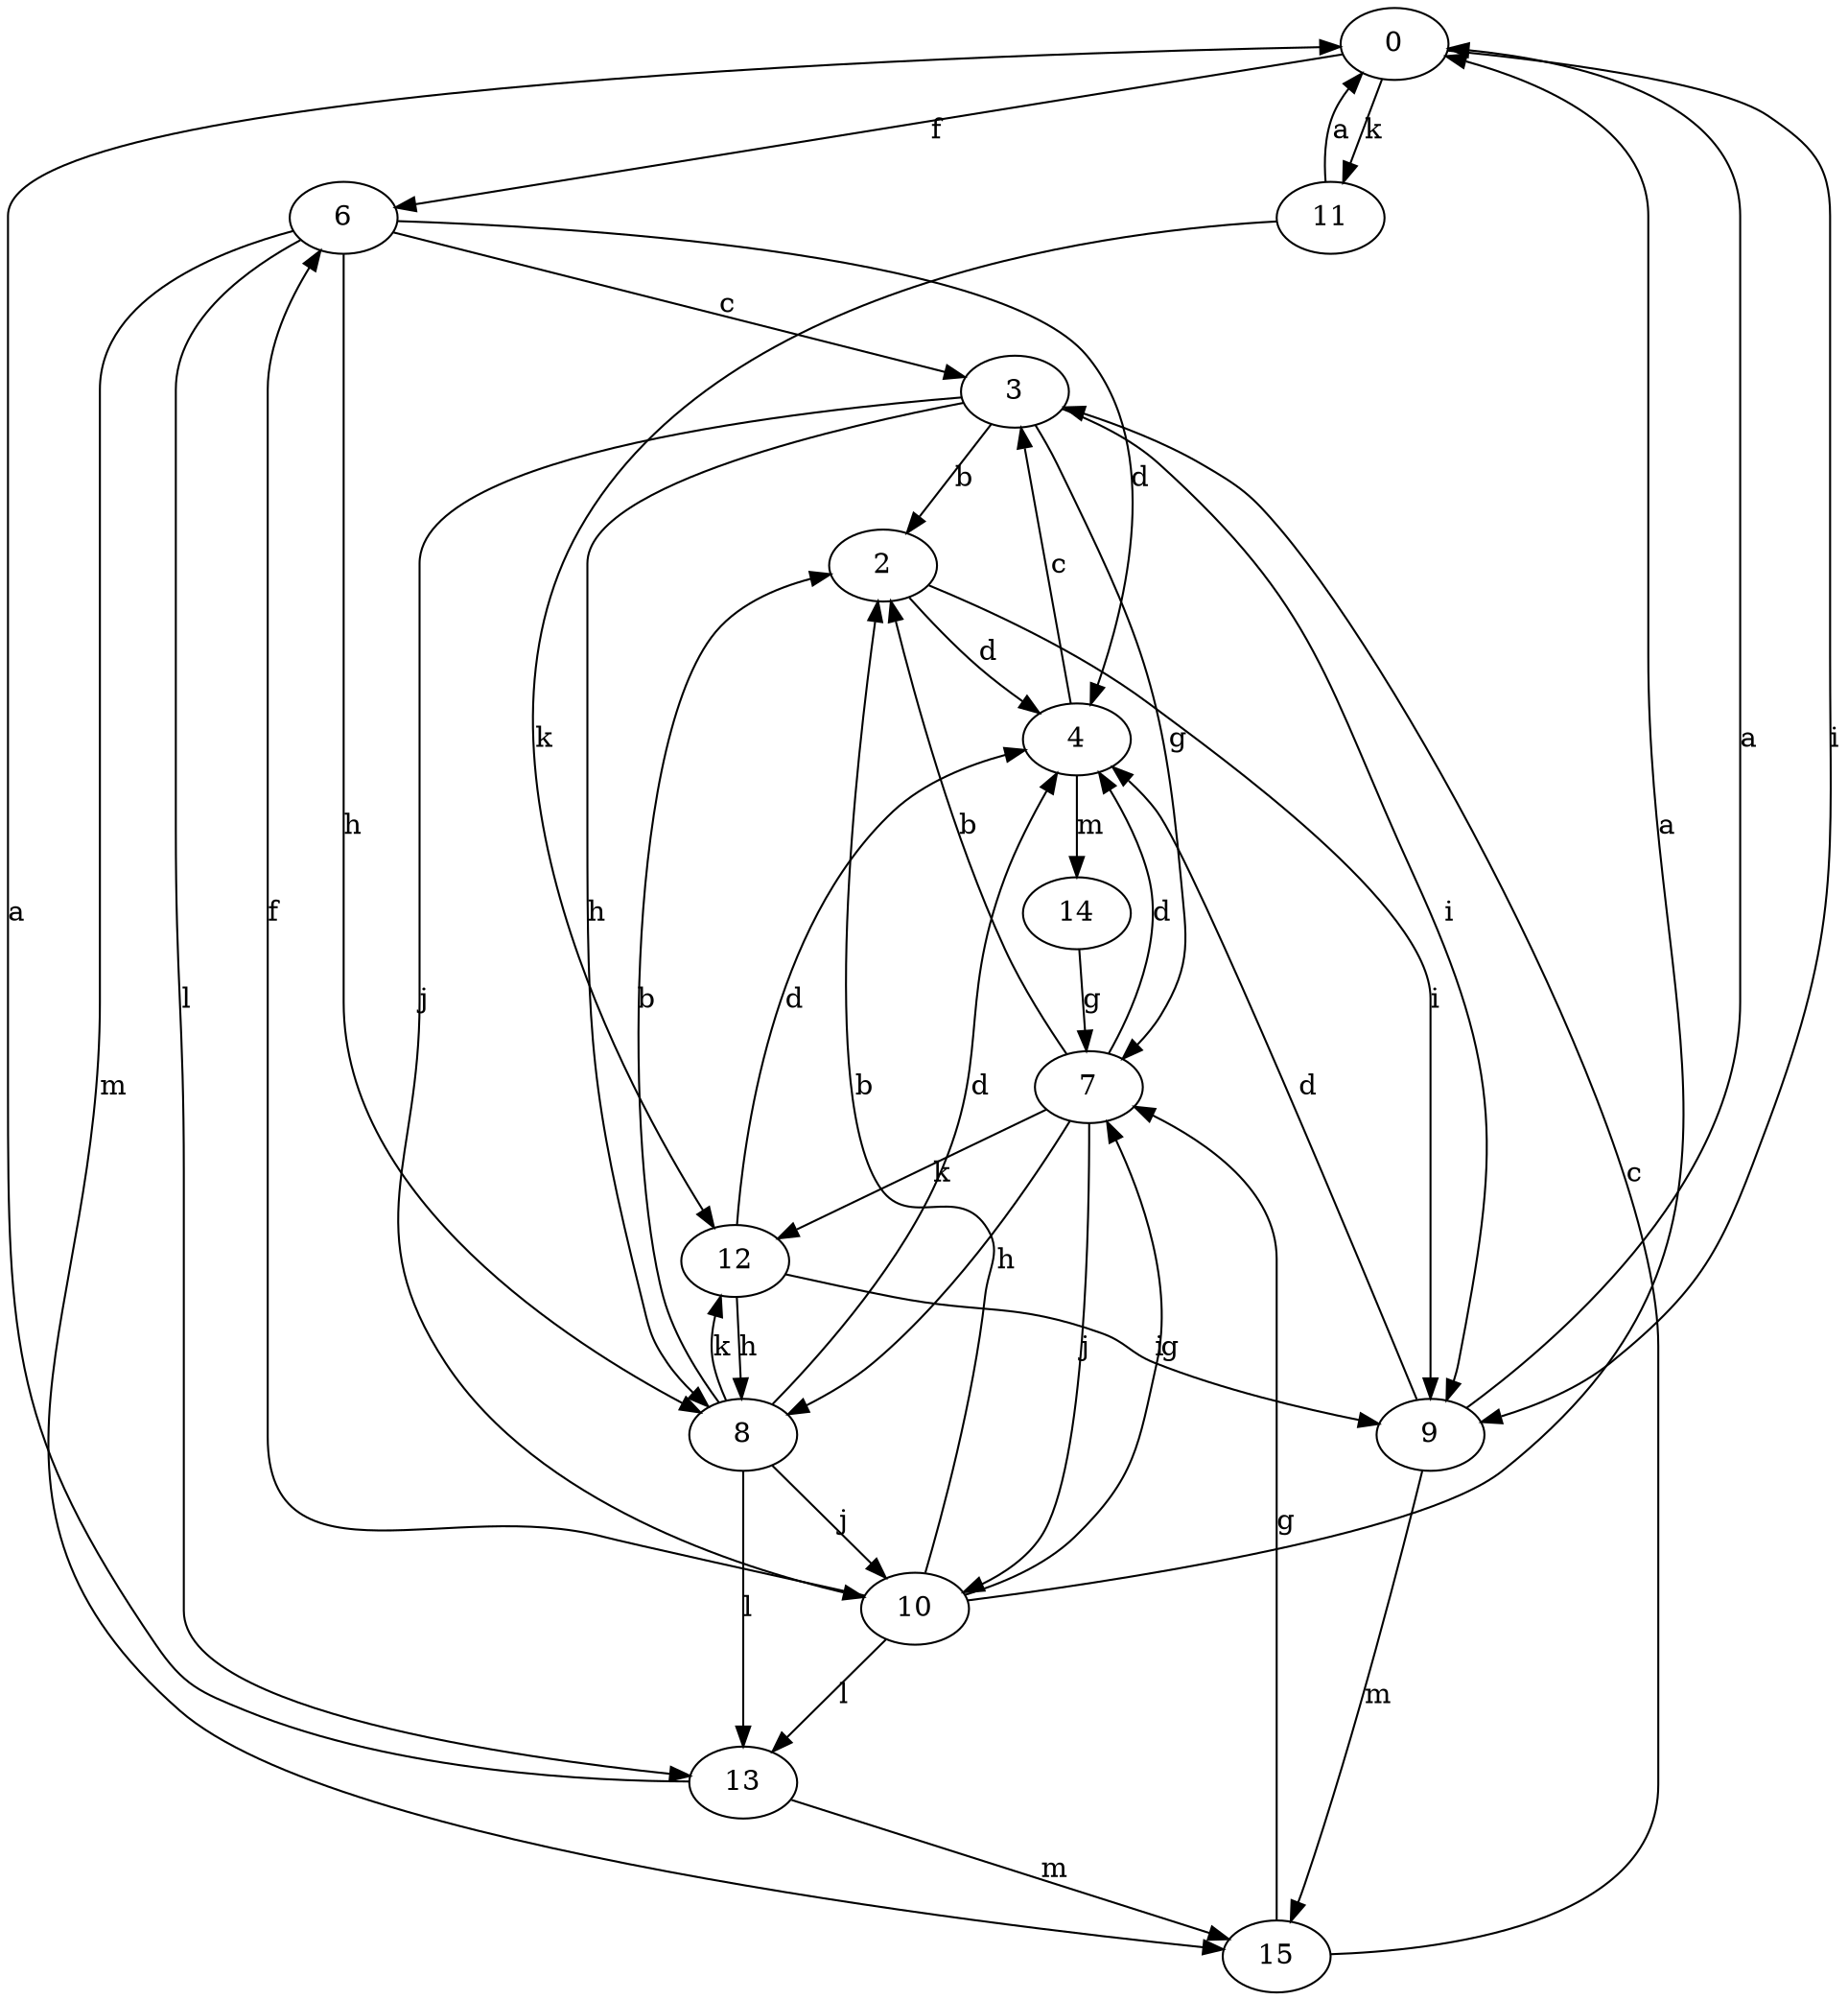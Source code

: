 strict digraph  {
0;
2;
3;
4;
6;
7;
8;
9;
10;
11;
12;
13;
14;
15;
0 -> 6  [label=f];
0 -> 9  [label=i];
0 -> 11  [label=k];
2 -> 4  [label=d];
2 -> 9  [label=i];
3 -> 2  [label=b];
3 -> 7  [label=g];
3 -> 8  [label=h];
3 -> 9  [label=i];
3 -> 10  [label=j];
4 -> 3  [label=c];
4 -> 14  [label=m];
6 -> 3  [label=c];
6 -> 4  [label=d];
6 -> 8  [label=h];
6 -> 13  [label=l];
6 -> 15  [label=m];
7 -> 2  [label=b];
7 -> 4  [label=d];
7 -> 8  [label=h];
7 -> 10  [label=j];
7 -> 12  [label=k];
8 -> 2  [label=b];
8 -> 4  [label=d];
8 -> 10  [label=j];
8 -> 12  [label=k];
8 -> 13  [label=l];
9 -> 0  [label=a];
9 -> 4  [label=d];
9 -> 15  [label=m];
10 -> 0  [label=a];
10 -> 2  [label=b];
10 -> 6  [label=f];
10 -> 7  [label=g];
10 -> 13  [label=l];
11 -> 0  [label=a];
11 -> 12  [label=k];
12 -> 4  [label=d];
12 -> 8  [label=h];
12 -> 9  [label=i];
13 -> 0  [label=a];
13 -> 15  [label=m];
14 -> 7  [label=g];
15 -> 3  [label=c];
15 -> 7  [label=g];
}
